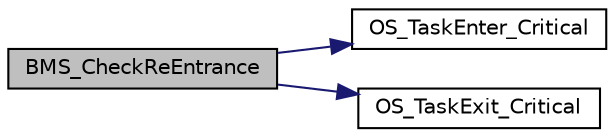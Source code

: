 digraph "BMS_CheckReEntrance"
{
  edge [fontname="Helvetica",fontsize="10",labelfontname="Helvetica",labelfontsize="10"];
  node [fontname="Helvetica",fontsize="10",shape=record];
  rankdir="LR";
  Node44 [label="BMS_CheckReEntrance",height=0.2,width=0.4,color="black", fillcolor="grey75", style="filled", fontcolor="black"];
  Node44 -> Node45 [color="midnightblue",fontsize="10",style="solid",fontname="Helvetica"];
  Node45 [label="OS_TaskEnter_Critical",height=0.2,width=0.4,color="black", fillcolor="white", style="filled",URL="$os_8c.html#a5573d7c2221a3f3b9cfe5c109603b441",tooltip="Enter Critical interface function for use in FreeRTOS-Tasks and FreeRTOS-ISR. "];
  Node44 -> Node46 [color="midnightblue",fontsize="10",style="solid",fontname="Helvetica"];
  Node46 [label="OS_TaskExit_Critical",height=0.2,width=0.4,color="black", fillcolor="white", style="filled",URL="$os_8c.html#a7e5b7892152952d2109c89baa0add1a8",tooltip="Exit Critical interface function for use in FreeRTOS-Tasks and FreeRTOS-ISR. "];
}
